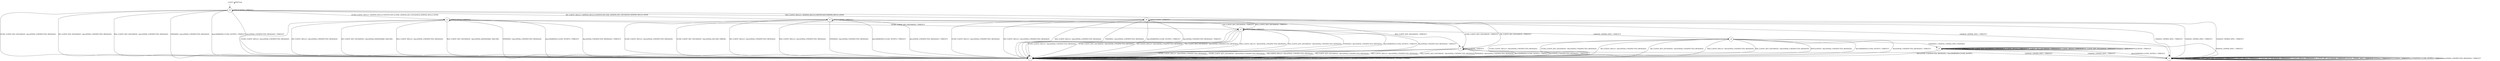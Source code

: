 digraph g {
	graph [name=g];
	__start0	[shape=none];
	__start0 -> __start0	[key=0,
		label="Self loop"];
	s0	[label=s0,
		shape=circle];
	__start0 -> s0	[key=0];
	s0 -> s0	[key=0,
		label="APPLICATION / TIMEOUT"];
	s1	[label=s1,
		shape=circle];
	s0 -> s1	[key=0,
		label="ECDH_CLIENT_KEY_EXCHANGE / Alert(FATAL,UNEXPECTED_MESSAGE)"];
	s0 -> s1	[key=1,
		label="DH_CLIENT_KEY_EXCHANGE / Alert(FATAL,UNEXPECTED_MESSAGE)"];
	s0 -> s1	[key=2,
		label="RSA_CLIENT_KEY_EXCHANGE / Alert(FATAL,UNEXPECTED_MESSAGE)"];
	s0 -> s1	[key=3,
		label="FINISHED / Alert(FATAL,UNEXPECTED_MESSAGE)"];
	s0 -> s1	[key=4,
		label="Alert(WARNING,CLOSE_NOTIFY) / TIMEOUT"];
	s0 -> s1	[key=5,
		label="Alert(FATAL,UNEXPECTED_MESSAGE) / TIMEOUT"];
	s2	[label=s2,
		shape=circle];
	s0 -> s2	[key=0,
		label="ECDH_CLIENT_HELLO / SERVER_HELLO,CERTIFICATE,ECDHE_SERVER_KEY_EXCHANGE,SERVER_HELLO_DONE"];
	s3	[label=s3,
		shape=circle];
	s0 -> s3	[key=0,
		label="CHANGE_CIPHER_SPEC / TIMEOUT"];
	s4	[label=s4,
		shape=circle];
	s0 -> s4	[key=0,
		label="DH_CLIENT_HELLO / SERVER_HELLO,CERTIFICATE,DHE_SERVER_KEY_EXCHANGE,SERVER_HELLO_DONE"];
	s8	[label=s8,
		shape=circle];
	s0 -> s8	[key=0,
		label="RSA_CLIENT_HELLO / SERVER_HELLO,CERTIFICATE,SERVER_HELLO_DONE"];
	s1 -> s1	[key=0,
		label="ECDH_CLIENT_HELLO / SOCKET_CLOSED"];
	s1 -> s1	[key=1,
		label="ECDH_CLIENT_KEY_EXCHANGE / SOCKET_CLOSED"];
	s1 -> s1	[key=2,
		label="DH_CLIENT_HELLO / SOCKET_CLOSED"];
	s1 -> s1	[key=3,
		label="DH_CLIENT_KEY_EXCHANGE / SOCKET_CLOSED"];
	s1 -> s1	[key=4,
		label="RSA_CLIENT_HELLO / SOCKET_CLOSED"];
	s1 -> s1	[key=5,
		label="RSA_CLIENT_KEY_EXCHANGE / SOCKET_CLOSED"];
	s1 -> s1	[key=6,
		label="CHANGE_CIPHER_SPEC / SOCKET_CLOSED"];
	s1 -> s1	[key=7,
		label="FINISHED / SOCKET_CLOSED"];
	s1 -> s1	[key=8,
		label="APPLICATION / SOCKET_CLOSED"];
	s1 -> s1	[key=9,
		label="Alert(WARNING,CLOSE_NOTIFY) / SOCKET_CLOSED"];
	s1 -> s1	[key=10,
		label="Alert(FATAL,UNEXPECTED_MESSAGE) / SOCKET_CLOSED"];
	s2 -> s1	[key=0,
		label="ECDH_CLIENT_HELLO / Alert(FATAL,UNEXPECTED_MESSAGE)"];
	s2 -> s1	[key=1,
		label="DH_CLIENT_HELLO / Alert(FATAL,UNEXPECTED_MESSAGE)"];
	s2 -> s1	[key=2,
		label="DH_CLIENT_KEY_EXCHANGE / Alert(FATAL,HANDSHAKE_FAILURE)"];
	s2 -> s1	[key=3,
		label="RSA_CLIENT_HELLO / Alert(FATAL,UNEXPECTED_MESSAGE)"];
	s2 -> s1	[key=4,
		label="RSA_CLIENT_KEY_EXCHANGE / Alert(FATAL,HANDSHAKE_FAILURE)"];
	s2 -> s1	[key=5,
		label="FINISHED / Alert(FATAL,UNEXPECTED_MESSAGE)"];
	s2 -> s1	[key=6,
		label="Alert(WARNING,CLOSE_NOTIFY) / TIMEOUT"];
	s2 -> s1	[key=7,
		label="Alert(FATAL,UNEXPECTED_MESSAGE) / TIMEOUT"];
	s2 -> s2	[key=0,
		label="APPLICATION / TIMEOUT"];
	s2 -> s3	[key=0,
		label="CHANGE_CIPHER_SPEC / TIMEOUT"];
	s5	[label=s5,
		shape=circle];
	s2 -> s5	[key=0,
		label="ECDH_CLIENT_KEY_EXCHANGE / TIMEOUT"];
	s3 -> s3	[key=0,
		label="ECDH_CLIENT_HELLO / TIMEOUT"];
	s3 -> s3	[key=1,
		label="ECDH_CLIENT_KEY_EXCHANGE / TIMEOUT"];
	s3 -> s3	[key=2,
		label="DH_CLIENT_HELLO / TIMEOUT"];
	s3 -> s3	[key=3,
		label="DH_CLIENT_KEY_EXCHANGE / TIMEOUT"];
	s3 -> s3	[key=4,
		label="RSA_CLIENT_HELLO / TIMEOUT"];
	s3 -> s3	[key=5,
		label="RSA_CLIENT_KEY_EXCHANGE / TIMEOUT"];
	s3 -> s3	[key=6,
		label="CHANGE_CIPHER_SPEC / TIMEOUT"];
	s3 -> s3	[key=7,
		label="FINISHED / TIMEOUT"];
	s3 -> s3	[key=8,
		label="APPLICATION / TIMEOUT"];
	s3 -> s3	[key=9,
		label="Alert(WARNING,CLOSE_NOTIFY) / TIMEOUT"];
	s3 -> s3	[key=10,
		label="Alert(FATAL,UNEXPECTED_MESSAGE) / TIMEOUT"];
	s4 -> s1	[key=0,
		label="ECDH_CLIENT_HELLO / Alert(FATAL,UNEXPECTED_MESSAGE)"];
	s4 -> s1	[key=1,
		label="ECDH_CLIENT_KEY_EXCHANGE / Alert(FATAL,DECODE_ERROR)"];
	s4 -> s1	[key=2,
		label="DH_CLIENT_HELLO / Alert(FATAL,UNEXPECTED_MESSAGE)"];
	s4 -> s1	[key=3,
		label="RSA_CLIENT_HELLO / Alert(FATAL,UNEXPECTED_MESSAGE)"];
	s4 -> s1	[key=4,
		label="FINISHED / Alert(FATAL,UNEXPECTED_MESSAGE)"];
	s4 -> s1	[key=5,
		label="Alert(WARNING,CLOSE_NOTIFY) / TIMEOUT"];
	s4 -> s1	[key=6,
		label="Alert(FATAL,UNEXPECTED_MESSAGE) / TIMEOUT"];
	s4 -> s3	[key=0,
		label="CHANGE_CIPHER_SPEC / TIMEOUT"];
	s4 -> s4	[key=0,
		label="APPLICATION / TIMEOUT"];
	s4 -> s5	[key=0,
		label="DH_CLIENT_KEY_EXCHANGE / TIMEOUT"];
	s7	[label=s7,
		shape=circle];
	s4 -> s7	[key=0,
		label="RSA_CLIENT_KEY_EXCHANGE / TIMEOUT"];
	s5 -> s1	[key=0,
		label="ECDH_CLIENT_HELLO / Alert(FATAL,UNEXPECTED_MESSAGE)"];
	s5 -> s1	[key=1,
		label="ECDH_CLIENT_KEY_EXCHANGE / Alert(FATAL,UNEXPECTED_MESSAGE)"];
	s5 -> s1	[key=2,
		label="DH_CLIENT_HELLO / Alert(FATAL,UNEXPECTED_MESSAGE)"];
	s5 -> s1	[key=3,
		label="DH_CLIENT_KEY_EXCHANGE / Alert(FATAL,UNEXPECTED_MESSAGE)"];
	s5 -> s1	[key=4,
		label="RSA_CLIENT_HELLO / Alert(FATAL,UNEXPECTED_MESSAGE)"];
	s5 -> s1	[key=5,
		label="RSA_CLIENT_KEY_EXCHANGE / Alert(FATAL,UNEXPECTED_MESSAGE)"];
	s5 -> s1	[key=6,
		label="FINISHED / Alert(FATAL,UNEXPECTED_MESSAGE)"];
	s5 -> s1	[key=7,
		label="Alert(WARNING,CLOSE_NOTIFY) / TIMEOUT"];
	s5 -> s1	[key=8,
		label="Alert(FATAL,UNEXPECTED_MESSAGE) / TIMEOUT"];
	s5 -> s5	[key=0,
		label="APPLICATION / TIMEOUT"];
	s6	[label=s6,
		shape=circle];
	s5 -> s6	[key=0,
		label="CHANGE_CIPHER_SPEC / TIMEOUT"];
	s6 -> s1	[key=0,
		label="ECDH_CLIENT_HELLO / Alert(FATAL,UNEXPECTED_MESSAGE)"];
	s6 -> s1	[key=1,
		label="ECDH_CLIENT_KEY_EXCHANGE / Alert(FATAL,UNEXPECTED_MESSAGE)"];
	s6 -> s1	[key=2,
		label="DH_CLIENT_HELLO / Alert(FATAL,UNEXPECTED_MESSAGE)"];
	s6 -> s1	[key=3,
		label="DH_CLIENT_KEY_EXCHANGE / Alert(FATAL,UNEXPECTED_MESSAGE)"];
	s6 -> s1	[key=4,
		label="RSA_CLIENT_HELLO / Alert(FATAL,UNEXPECTED_MESSAGE)"];
	s6 -> s1	[key=5,
		label="RSA_CLIENT_KEY_EXCHANGE / Alert(FATAL,UNEXPECTED_MESSAGE)"];
	s6 -> s1	[key=6,
		label="APPLICATION / Alert(FATAL,UNEXPECTED_MESSAGE)"];
	s6 -> s1	[key=7,
		label="Alert(WARNING,CLOSE_NOTIFY) / TIMEOUT"];
	s6 -> s1	[key=8,
		label="Alert(FATAL,UNEXPECTED_MESSAGE) / TIMEOUT"];
	s6 -> s3	[key=0,
		label="CHANGE_CIPHER_SPEC / TIMEOUT"];
	s9	[label=s9,
		shape=circle];
	s6 -> s9	[key=0,
		label="FINISHED / CHANGE_CIPHER_SPEC,FINISHED"];
	s7 -> s1	[key=0,
		label="ECDH_CLIENT_HELLO / Alert(FATAL,UNEXPECTED_MESSAGE)"];
	s7 -> s1	[key=1,
		label="ECDH_CLIENT_KEY_EXCHANGE / Alert(FATAL,UNEXPECTED_MESSAGE)"];
	s7 -> s1	[key=2,
		label="DH_CLIENT_HELLO / Alert(FATAL,UNEXPECTED_MESSAGE)"];
	s7 -> s1	[key=3,
		label="DH_CLIENT_KEY_EXCHANGE / Alert(FATAL,UNEXPECTED_MESSAGE)"];
	s7 -> s1	[key=4,
		label="RSA_CLIENT_HELLO / Alert(FATAL,UNEXPECTED_MESSAGE)"];
	s7 -> s1	[key=5,
		label="RSA_CLIENT_KEY_EXCHANGE / Alert(FATAL,UNEXPECTED_MESSAGE)"];
	s7 -> s1	[key=6,
		label="FINISHED / Alert(FATAL,UNEXPECTED_MESSAGE)"];
	s7 -> s1	[key=7,
		label="Alert(WARNING,CLOSE_NOTIFY) / TIMEOUT"];
	s7 -> s1	[key=8,
		label="Alert(FATAL,UNEXPECTED_MESSAGE) / TIMEOUT"];
	s7 -> s3	[key=0,
		label="CHANGE_CIPHER_SPEC / TIMEOUT"];
	s7 -> s7	[key=0,
		label="APPLICATION / TIMEOUT"];
	s8 -> s1	[key=0,
		label="ECDH_CLIENT_HELLO / Alert(FATAL,UNEXPECTED_MESSAGE)"];
	s8 -> s1	[key=1,
		label="DH_CLIENT_HELLO / Alert(FATAL,UNEXPECTED_MESSAGE)"];
	s8 -> s1	[key=2,
		label="RSA_CLIENT_HELLO / Alert(FATAL,UNEXPECTED_MESSAGE)"];
	s8 -> s1	[key=3,
		label="FINISHED / Alert(FATAL,UNEXPECTED_MESSAGE)"];
	s8 -> s1	[key=4,
		label="Alert(WARNING,CLOSE_NOTIFY) / TIMEOUT"];
	s8 -> s1	[key=5,
		label="Alert(FATAL,UNEXPECTED_MESSAGE) / TIMEOUT"];
	s8 -> s3	[key=0,
		label="CHANGE_CIPHER_SPEC / TIMEOUT"];
	s8 -> s5	[key=0,
		label="RSA_CLIENT_KEY_EXCHANGE / TIMEOUT"];
	s8 -> s7	[key=0,
		label="ECDH_CLIENT_KEY_EXCHANGE / TIMEOUT"];
	s8 -> s7	[key=1,
		label="DH_CLIENT_KEY_EXCHANGE / TIMEOUT"];
	s8 -> s8	[key=0,
		label="APPLICATION / TIMEOUT"];
	s9 -> s1	[key=0,
		label="Alert(FATAL,UNEXPECTED_MESSAGE) / Alert(WARNING,CLOSE_NOTIFY)"];
	s9 -> s3	[key=0,
		label="CHANGE_CIPHER_SPEC / TIMEOUT"];
	s9 -> s3	[key=1,
		label="Alert(WARNING,CLOSE_NOTIFY) / TIMEOUT"];
	s9 -> s9	[key=0,
		label="ECDH_CLIENT_HELLO / TIMEOUT"];
	s9 -> s9	[key=1,
		label="ECDH_CLIENT_KEY_EXCHANGE / TIMEOUT"];
	s9 -> s9	[key=2,
		label="DH_CLIENT_HELLO / TIMEOUT"];
	s9 -> s9	[key=3,
		label="DH_CLIENT_KEY_EXCHANGE / TIMEOUT"];
	s9 -> s9	[key=4,
		label="RSA_CLIENT_HELLO / TIMEOUT"];
	s9 -> s9	[key=5,
		label="RSA_CLIENT_KEY_EXCHANGE / TIMEOUT"];
	s9 -> s9	[key=6,
		label="FINISHED / TIMEOUT"];
	s9 -> s9	[key=7,
		label="APPLICATION / TIMEOUT"];
}
